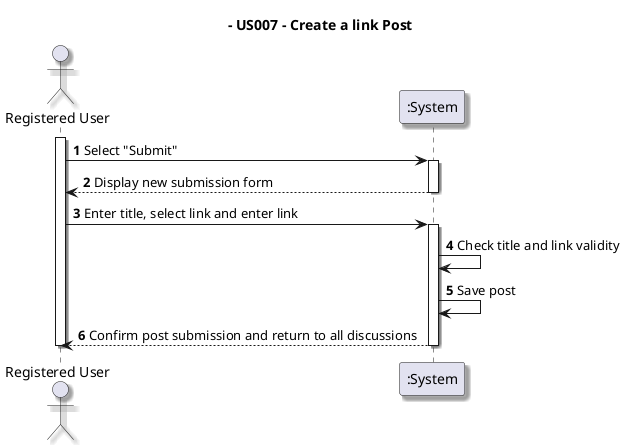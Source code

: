 @startuml System Sequence Diagram (SSD)
skinparam monochrome false
skinparam packageStyle rectangle
skinparam shadowing true

title  - US007 - Create a link Post

autonumber

actor "Registered User" as User
participant ":System" as System

activate User

User -> System : Select "Submit"
activate System

System --> User : Display new submission form
deactivate System

User -> System : Enter title, select link and enter link
activate System

System -> System : Check title and link validity

System -> System : Save post

System --> User : Confirm post submission and return to all discussions
deactivate System
deactivate User

@enduml